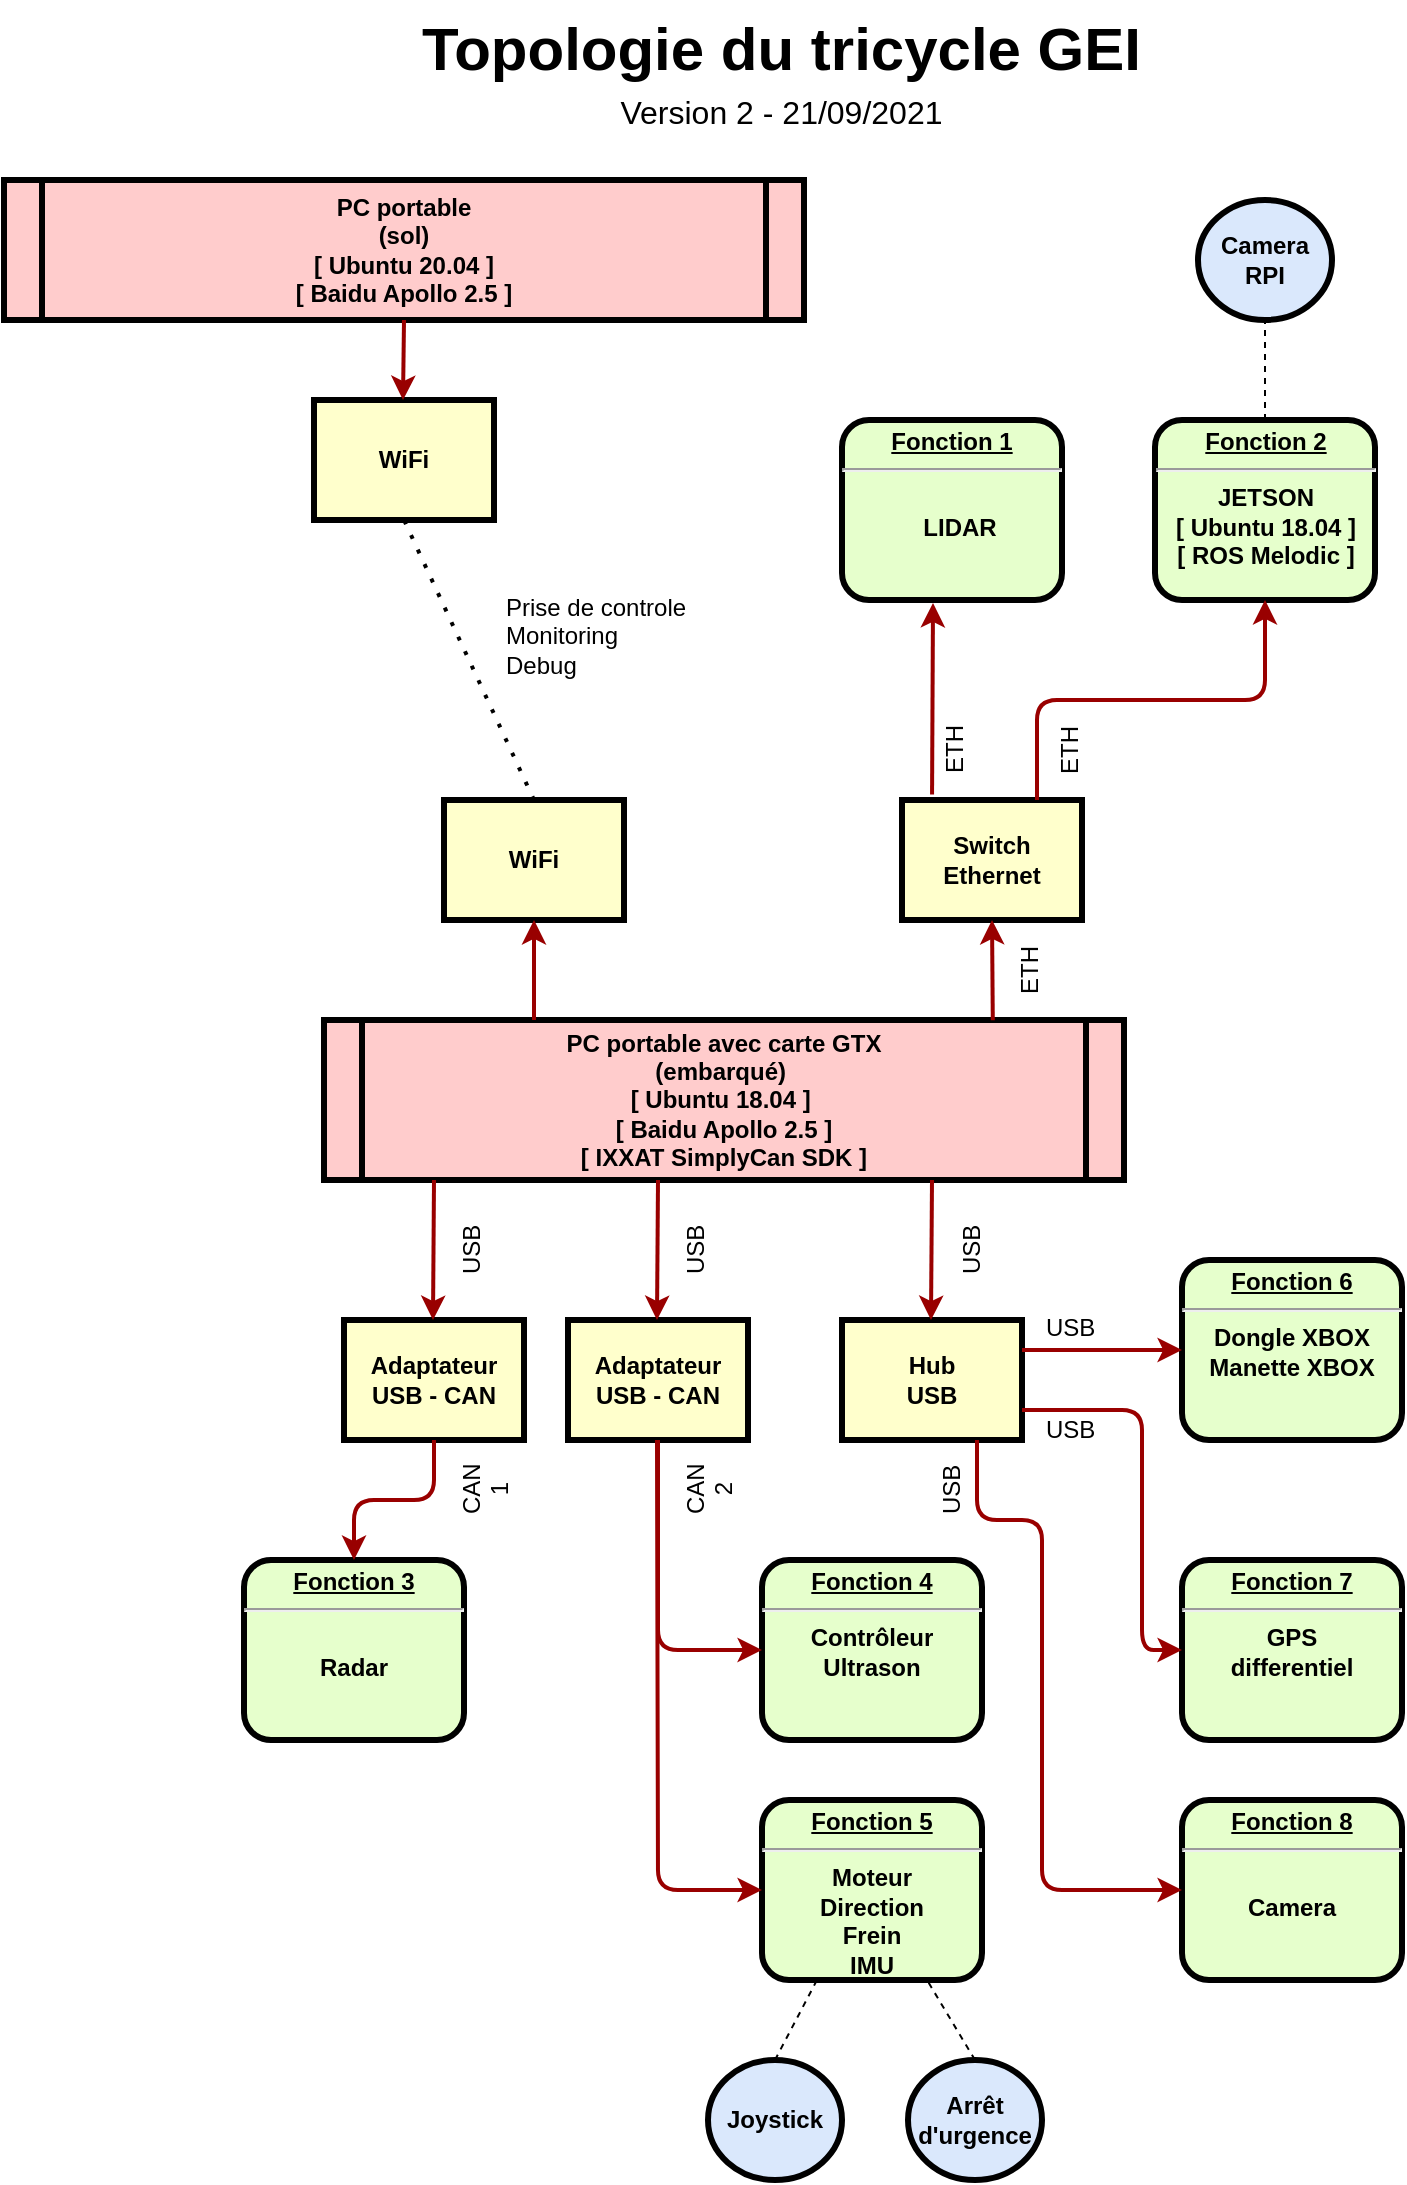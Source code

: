 <mxfile>
    <diagram name="Page-1" id="c7558073-3199-34d8-9f00-42111426c3f3">
        <mxGraphModel dx="457" dy="724" grid="1" gridSize="10" guides="1" tooltips="1" connect="1" arrows="1" fold="1" page="0" pageScale="1" pageWidth="826" pageHeight="1169" background="none" math="0" shadow="0">
            <root>
                <mxCell id="0"/>
                <mxCell id="1" parent="0"/>
                <mxCell id="3" value="Switch Ethernet" style="whiteSpace=wrap;align=center;verticalAlign=middle;fontStyle=1;strokeWidth=3;fillColor=#FFFFCC" vertex="1" parent="1">
                    <mxGeometry x="489" y="430" width="90" height="60" as="geometry"/>
                </mxCell>
                <mxCell id="5" value="PC portable avec carte GTX &#10;(embarqué) &#10;[ Ubuntu 18.04 ] &#10;[ Baidu Apollo 2.5 ]&#10;[ IXXAT SimplyCan SDK ]" style="shape=process;whiteSpace=wrap;align=center;verticalAlign=middle;size=0.048;fontStyle=1;strokeWidth=3;fillColor=#FFCCCC" parent="1" vertex="1">
                    <mxGeometry x="200" y="540" width="400" height="80" as="geometry"/>
                </mxCell>
                <mxCell id="6" value="&lt;p style=&quot;margin: 0px ; margin-top: 4px ; text-align: center ; text-decoration: underline&quot;&gt;&lt;strong&gt;Fonction 1&lt;br&gt;&lt;/strong&gt;&lt;/p&gt;&lt;hr&gt;&lt;p style=&quot;margin: 0px ; margin-left: 8px&quot;&gt;&lt;br&gt;&lt;/p&gt;&lt;p style=&quot;margin: 0px ; margin-left: 8px&quot; align=&quot;center&quot;&gt;LIDAR&lt;br&gt;&lt;/p&gt;" style="verticalAlign=middle;align=center;overflow=fill;fontSize=12;fontFamily=Helvetica;html=1;rounded=1;fontStyle=1;strokeWidth=3;fillColor=#E6FFCC" parent="1" vertex="1">
                    <mxGeometry x="459" y="240" width="110" height="90" as="geometry"/>
                </mxCell>
                <mxCell id="8" value="&lt;p style=&quot;margin: 0px ; margin-top: 4px ; text-align: center ; text-decoration: underline&quot;&gt;&lt;strong&gt;&lt;strong&gt;Fonction 2&lt;/strong&gt;&lt;br&gt;&lt;/strong&gt;&lt;/p&gt;&lt;hr&gt;&lt;div&gt;&lt;span&gt;JETSON&lt;/span&gt;&lt;br&gt;&lt;/div&gt;&lt;div&gt;[ Ubuntu 18.04 ]&lt;br&gt;[ ROS Melodic ]&lt;/div&gt;" style="verticalAlign=middle;align=center;overflow=fill;fontSize=12;fontFamily=Helvetica;html=1;rounded=1;fontStyle=1;strokeWidth=3;fillColor=#E6FFCC" parent="1" vertex="1">
                    <mxGeometry x="615.5" y="240" width="110" height="90" as="geometry"/>
                </mxCell>
                <mxCell id="10" value="&lt;p style=&quot;margin: 0px ; margin-top: 4px ; text-align: center ; text-decoration: underline&quot;&gt;&lt;strong&gt;&lt;strong&gt;Fonction 3&lt;/strong&gt;&lt;/strong&gt;&lt;/p&gt;&lt;hr&gt;&lt;div&gt;&lt;br&gt;&lt;/div&gt;&lt;div&gt;Radar&lt;/div&gt;" style="verticalAlign=middle;align=center;overflow=fill;fontSize=12;fontFamily=Helvetica;html=1;rounded=1;fontStyle=1;strokeWidth=3;fillColor=#E6FFCC" vertex="1" parent="1">
                    <mxGeometry x="160.0" y="810" width="110" height="90" as="geometry"/>
                </mxCell>
                <mxCell id="12" value="Hub&#10; USB" style="whiteSpace=wrap;align=center;verticalAlign=middle;fontStyle=1;strokeWidth=3;fillColor=#FFFFCC" vertex="1" parent="1">
                    <mxGeometry x="459" y="690" width="90" height="60" as="geometry"/>
                </mxCell>
                <mxCell id="14" value="Adaptateur USB - CAN" style="whiteSpace=wrap;align=center;verticalAlign=middle;fontStyle=1;strokeWidth=3;fillColor=#FFFFCC" parent="1" vertex="1">
                    <mxGeometry x="210.0" y="690.0" width="90" height="60" as="geometry"/>
                </mxCell>
                <mxCell id="v6RUtA155Lo1I2qpHWUi-98" value="" style="edgeStyle=elbowEdgeStyle;elbow=horizontal;strokeColor=#990000;strokeWidth=2;entryX=0.5;entryY=0;entryDx=0;entryDy=0;" parent="1" target="14" edge="1">
                    <mxGeometry width="100" height="100" relative="1" as="geometry">
                        <mxPoint x="255" y="620" as="sourcePoint"/>
                        <mxPoint x="254.5" y="676" as="targetPoint"/>
                        <Array as="points">
                            <mxPoint x="254.5" y="645"/>
                        </Array>
                    </mxGeometry>
                </mxCell>
                <mxCell id="v6RUtA155Lo1I2qpHWUi-99" value="USB" style="text;whiteSpace=wrap;html=1;rotation=-90;" vertex="1" parent="1">
                    <mxGeometry x="260" y="640" width="29" height="29" as="geometry"/>
                </mxCell>
                <mxCell id="v6RUtA155Lo1I2qpHWUi-100" value="Adaptateur USB - CAN" style="whiteSpace=wrap;align=center;verticalAlign=middle;fontStyle=1;strokeWidth=3;fillColor=#FFFFCC" vertex="1" parent="1">
                    <mxGeometry x="322" y="690.0" width="90" height="60" as="geometry"/>
                </mxCell>
                <mxCell id="v6RUtA155Lo1I2qpHWUi-101" value="" style="edgeStyle=elbowEdgeStyle;elbow=horizontal;strokeColor=#990000;strokeWidth=2;entryX=0.5;entryY=0;entryDx=0;entryDy=0;" parent="1" target="v6RUtA155Lo1I2qpHWUi-100" edge="1">
                    <mxGeometry width="100" height="100" relative="1" as="geometry">
                        <mxPoint x="367" y="620" as="sourcePoint"/>
                        <mxPoint x="366.5" y="676" as="targetPoint"/>
                        <Array as="points">
                            <mxPoint x="366.5" y="645"/>
                        </Array>
                    </mxGeometry>
                </mxCell>
                <mxCell id="v6RUtA155Lo1I2qpHWUi-102" value="USB" style="text;whiteSpace=wrap;html=1;rotation=-90;" parent="1" vertex="1">
                    <mxGeometry x="372" y="640" width="29" height="29" as="geometry"/>
                </mxCell>
                <mxCell id="v6RUtA155Lo1I2qpHWUi-105" value="" style="strokeColor=#990000;strokeWidth=2;exitX=0.5;exitY=1;exitDx=0;exitDy=0;entryX=0.5;entryY=0;entryDx=0;entryDy=0;edgeStyle=orthogonalEdgeStyle;" parent="1" source="14" target="10" edge="1">
                    <mxGeometry width="100" height="100" relative="1" as="geometry">
                        <mxPoint x="269" y="770" as="sourcePoint"/>
                        <mxPoint x="312.5" y="992.5" as="targetPoint"/>
                    </mxGeometry>
                </mxCell>
                <mxCell id="v6RUtA155Lo1I2qpHWUi-106" value="&lt;p style=&quot;margin: 0px ; margin-top: 4px ; text-align: center ; text-decoration: underline&quot;&gt;&lt;strong&gt;&lt;strong&gt;Fonction 5&lt;/strong&gt;&lt;br&gt;&lt;/strong&gt;&lt;/p&gt;&lt;hr&gt;&lt;div&gt;Moteur&lt;/div&gt;&lt;div&gt;Direction&lt;/div&gt;&lt;div&gt;Frein&lt;/div&gt;&lt;div&gt;IMU&lt;/div&gt;&lt;div&gt;&lt;br&gt;&lt;/div&gt;" style="verticalAlign=middle;align=center;overflow=fill;fontSize=12;fontFamily=Helvetica;html=1;rounded=1;fontStyle=1;strokeWidth=3;fillColor=#E6FFCC" parent="1" vertex="1">
                    <mxGeometry x="419.0" y="930" width="110" height="90" as="geometry"/>
                </mxCell>
                <mxCell id="v6RUtA155Lo1I2qpHWUi-107" value="" style="edgeStyle=elbowEdgeStyle;elbow=horizontal;strokeColor=#990000;strokeWidth=2;entryX=0;entryY=0.5;entryDx=0;entryDy=0;" edge="1" parent="1" target="v6RUtA155Lo1I2qpHWUi-106">
                    <mxGeometry width="100" height="100" relative="1" as="geometry">
                        <mxPoint x="366.5" y="750" as="sourcePoint"/>
                        <mxPoint x="366.5" y="800" as="targetPoint"/>
                        <Array as="points">
                            <mxPoint x="367" y="810"/>
                        </Array>
                    </mxGeometry>
                </mxCell>
                <mxCell id="v6RUtA155Lo1I2qpHWUi-108" value="&lt;p style=&quot;margin: 0px ; margin-top: 4px ; text-align: center ; text-decoration: underline&quot;&gt;&lt;strong&gt;&lt;strong&gt;Fonction 4&lt;/strong&gt;&lt;br&gt;&lt;/strong&gt;&lt;/p&gt;&lt;hr&gt;&lt;div&gt;Contrôleur&lt;/div&gt;&lt;div&gt;Ultrason&lt;br&gt;&lt;/div&gt;" style="verticalAlign=middle;align=center;overflow=fill;fontSize=12;fontFamily=Helvetica;html=1;rounded=1;fontStyle=1;strokeWidth=3;fillColor=#E6FFCC" parent="1" vertex="1">
                    <mxGeometry x="419.0" y="810" width="110" height="90" as="geometry"/>
                </mxCell>
                <mxCell id="v6RUtA155Lo1I2qpHWUi-109" value="" style="edgeStyle=elbowEdgeStyle;elbow=horizontal;strokeColor=#990000;strokeWidth=2;exitX=0.5;exitY=1;exitDx=0;exitDy=0;entryX=0;entryY=0.5;entryDx=0;entryDy=0;" edge="1" parent="1" source="v6RUtA155Lo1I2qpHWUi-100" target="v6RUtA155Lo1I2qpHWUi-108">
                    <mxGeometry width="100" height="100" relative="1" as="geometry">
                        <mxPoint x="366.5" y="870" as="sourcePoint"/>
                        <mxPoint x="366.5" y="920" as="targetPoint"/>
                        <Array as="points">
                            <mxPoint x="367" y="870"/>
                        </Array>
                    </mxGeometry>
                </mxCell>
                <mxCell id="v6RUtA155Lo1I2qpHWUi-110" value="&lt;div align=&quot;center&quot;&gt;CAN&lt;br&gt;1&lt;/div&gt;&lt;div&gt;&lt;br&gt;&lt;/div&gt;" style="text;whiteSpace=wrap;html=1;rotation=-90;" parent="1" vertex="1">
                    <mxGeometry x="260" y="760" width="29" height="29" as="geometry"/>
                </mxCell>
                <mxCell id="v6RUtA155Lo1I2qpHWUi-111" value="&lt;div align=&quot;center&quot;&gt;CAN&lt;/div&gt;&lt;div align=&quot;center&quot;&gt;2&lt;br&gt;&lt;/div&gt;" style="text;whiteSpace=wrap;html=1;rotation=-90;" vertex="1" parent="1">
                    <mxGeometry x="372" y="760" width="29" height="29" as="geometry"/>
                </mxCell>
                <mxCell id="v6RUtA155Lo1I2qpHWUi-112" value="" style="edgeStyle=elbowEdgeStyle;elbow=horizontal;strokeColor=#990000;strokeWidth=2;entryX=0.5;entryY=0;entryDx=0;entryDy=0;" edge="1" parent="1" target="12">
                    <mxGeometry width="100" height="100" relative="1" as="geometry">
                        <mxPoint x="504" y="620" as="sourcePoint"/>
                        <mxPoint x="504" y="690" as="targetPoint"/>
                        <Array as="points">
                            <mxPoint x="503.5" y="645"/>
                        </Array>
                    </mxGeometry>
                </mxCell>
                <mxCell id="v6RUtA155Lo1I2qpHWUi-114" value="USB" style="text;whiteSpace=wrap;html=1;rotation=-90;" vertex="1" parent="1">
                    <mxGeometry x="510" y="640" width="29" height="29" as="geometry"/>
                </mxCell>
                <mxCell id="v6RUtA155Lo1I2qpHWUi-115" value="&lt;p style=&quot;margin: 0px ; margin-top: 4px ; text-align: center ; text-decoration: underline&quot;&gt;&lt;strong&gt;&lt;strong&gt;Fonction 7&lt;/strong&gt;&lt;br&gt;&lt;/strong&gt;&lt;/p&gt;&lt;hr&gt;GPS&lt;br&gt;differentiel&lt;br&gt;&lt;div&gt;&lt;br&gt;&lt;/div&gt;" style="verticalAlign=middle;align=center;overflow=fill;fontSize=12;fontFamily=Helvetica;html=1;rounded=1;fontStyle=1;strokeWidth=3;fillColor=#E6FFCC" vertex="1" parent="1">
                    <mxGeometry x="629" y="810" width="110" height="90" as="geometry"/>
                </mxCell>
                <mxCell id="v6RUtA155Lo1I2qpHWUi-116" value="&lt;p style=&quot;margin: 0px ; margin-top: 4px ; text-align: center ; text-decoration: underline&quot;&gt;&lt;strong&gt;&lt;strong&gt;Fonction 8&lt;/strong&gt;&lt;br&gt;&lt;/strong&gt;&lt;/p&gt;&lt;hr&gt;&lt;div&gt;&lt;br&gt;&lt;/div&gt;&lt;div&gt;Camera&lt;/div&gt;" style="verticalAlign=middle;align=center;overflow=fill;fontSize=12;fontFamily=Helvetica;html=1;rounded=1;fontStyle=1;strokeWidth=3;fillColor=#E6FFCC" vertex="1" parent="1">
                    <mxGeometry x="629" y="930" width="110" height="90" as="geometry"/>
                </mxCell>
                <mxCell id="v6RUtA155Lo1I2qpHWUi-119" value="" style="edgeStyle=elbowEdgeStyle;elbow=horizontal;strokeColor=#990000;strokeWidth=2;entryX=0;entryY=0.5;entryDx=0;entryDy=0;exitX=1;exitY=0.75;exitDx=0;exitDy=0;" edge="1" parent="1" source="12" target="v6RUtA155Lo1I2qpHWUi-115">
                    <mxGeometry width="100" height="100" relative="1" as="geometry">
                        <mxPoint x="579" y="697" as="sourcePoint"/>
                        <mxPoint x="599" y="760" as="targetPoint"/>
                        <Array as="points">
                            <mxPoint x="609" y="780"/>
                        </Array>
                    </mxGeometry>
                </mxCell>
                <mxCell id="v6RUtA155Lo1I2qpHWUi-120" value="" style="elbow=horizontal;strokeColor=#990000;strokeWidth=2;exitX=0.75;exitY=1;exitDx=0;exitDy=0;entryX=0;entryY=0.5;entryDx=0;entryDy=0;edgeStyle=orthogonalEdgeStyle;" edge="1" parent="1" source="12" target="v6RUtA155Lo1I2qpHWUi-116">
                    <mxGeometry width="100" height="100" relative="1" as="geometry">
                        <mxPoint x="585" y="730" as="sourcePoint"/>
                        <mxPoint x="585" y="780" as="targetPoint"/>
                        <Array as="points">
                            <mxPoint x="527" y="790"/>
                            <mxPoint x="559" y="790"/>
                            <mxPoint x="559" y="975"/>
                        </Array>
                    </mxGeometry>
                </mxCell>
                <mxCell id="v6RUtA155Lo1I2qpHWUi-121" value="USB" style="text;whiteSpace=wrap;html=1;rotation=0;" vertex="1" parent="1">
                    <mxGeometry x="559" y="731" width="29" height="29" as="geometry"/>
                </mxCell>
                <mxCell id="v6RUtA155Lo1I2qpHWUi-122" value="USB" style="text;whiteSpace=wrap;html=1;rotation=-90;" vertex="1" parent="1">
                    <mxGeometry x="500" y="760" width="29" height="29" as="geometry"/>
                </mxCell>
                <mxCell id="v6RUtA155Lo1I2qpHWUi-125" value="" style="edgeStyle=elbowEdgeStyle;elbow=horizontal;strokeColor=#990000;strokeWidth=2;entryX=0.5;entryY=1;entryDx=0;entryDy=0;exitX=0.836;exitY=0.001;exitDx=0;exitDy=0;exitPerimeter=0;" edge="1" parent="1" source="5" target="3">
                    <mxGeometry width="100" height="100" relative="1" as="geometry">
                        <mxPoint x="533.5" y="546" as="sourcePoint"/>
                        <mxPoint x="533.5" y="496" as="targetPoint"/>
                    </mxGeometry>
                </mxCell>
                <mxCell id="v6RUtA155Lo1I2qpHWUi-126" value="&lt;div&gt;ETH&lt;/div&gt;" style="text;whiteSpace=wrap;html=1;rotation=-90;" vertex="1" parent="1">
                    <mxGeometry x="539" y="500" width="29" height="29" as="geometry"/>
                </mxCell>
                <mxCell id="v6RUtA155Lo1I2qpHWUi-127" value="" style="edgeStyle=elbowEdgeStyle;elbow=horizontal;strokeColor=#990000;strokeWidth=2;entryX=0.422;entryY=1.016;entryDx=0;entryDy=0;exitX=0.167;exitY=-0.045;exitDx=0;exitDy=0;exitPerimeter=0;entryPerimeter=0;" edge="1" parent="1" source="3" target="6">
                    <mxGeometry width="100" height="100" relative="1" as="geometry">
                        <mxPoint x="504.06" y="421.05" as="sourcePoint"/>
                        <mxPoint x="503.66" y="350" as="targetPoint"/>
                    </mxGeometry>
                </mxCell>
                <mxCell id="v6RUtA155Lo1I2qpHWUi-129" value="" style="strokeColor=#990000;strokeWidth=2;exitX=0.75;exitY=0;exitDx=0;exitDy=0;entryX=0.5;entryY=1;entryDx=0;entryDy=0;edgeStyle=orthogonalEdgeStyle;" parent="1" source="3" target="8" edge="1">
                    <mxGeometry width="100" height="100" relative="1" as="geometry">
                        <mxPoint x="680" y="360" as="sourcePoint"/>
                        <mxPoint x="640.0" y="420" as="targetPoint"/>
                    </mxGeometry>
                </mxCell>
                <mxCell id="v6RUtA155Lo1I2qpHWUi-130" value="&lt;div&gt;ETH&lt;/div&gt;" style="text;whiteSpace=wrap;html=1;rotation=-90;" vertex="1" parent="1">
                    <mxGeometry x="501.5" y="390" width="29" height="29" as="geometry"/>
                </mxCell>
                <mxCell id="v6RUtA155Lo1I2qpHWUi-132" value="&lt;div&gt;ETH&lt;/div&gt;" style="text;whiteSpace=wrap;html=1;rotation=-90;" parent="1" vertex="1">
                    <mxGeometry x="559" y="390" width="29" height="29" as="geometry"/>
                </mxCell>
                <mxCell id="v6RUtA155Lo1I2qpHWUi-134" value="&lt;b&gt;Joystick&lt;/b&gt;" style="ellipse;whiteSpace=wrap;html=1;fillColor=#dae8fc;strokeWidth=3;" parent="1" vertex="1">
                    <mxGeometry x="392" y="1060" width="67" height="60" as="geometry"/>
                </mxCell>
                <mxCell id="v6RUtA155Lo1I2qpHWUi-135" value="&lt;div&gt;&lt;b&gt;Arrêt&lt;/b&gt;&lt;/div&gt;&lt;div&gt;&lt;b&gt;d'urgence&lt;/b&gt;&lt;/div&gt;" style="ellipse;whiteSpace=wrap;html=1;fillColor=#dae8fc;strokeWidth=3;" vertex="1" parent="1">
                    <mxGeometry x="492" y="1060" width="67" height="60" as="geometry"/>
                </mxCell>
                <mxCell id="v6RUtA155Lo1I2qpHWUi-136" value="" style="endArrow=none;dashed=1;html=1;entryX=0.25;entryY=1;entryDx=0;entryDy=0;exitX=0.5;exitY=0;exitDx=0;exitDy=0;" edge="1" parent="1" source="v6RUtA155Lo1I2qpHWUi-134" target="v6RUtA155Lo1I2qpHWUi-106">
                    <mxGeometry width="50" height="50" relative="1" as="geometry">
                        <mxPoint x="362" y="1070" as="sourcePoint"/>
                        <mxPoint x="412" y="1020" as="targetPoint"/>
                    </mxGeometry>
                </mxCell>
                <mxCell id="v6RUtA155Lo1I2qpHWUi-137" value="" style="endArrow=none;dashed=1;html=1;entryX=0.75;entryY=1;entryDx=0;entryDy=0;exitX=0.5;exitY=0;exitDx=0;exitDy=0;" edge="1" parent="1" source="v6RUtA155Lo1I2qpHWUi-135" target="v6RUtA155Lo1I2qpHWUi-106">
                    <mxGeometry width="50" height="50" relative="1" as="geometry">
                        <mxPoint x="460" y="1080" as="sourcePoint"/>
                        <mxPoint x="510" y="1030" as="targetPoint"/>
                    </mxGeometry>
                </mxCell>
                <mxCell id="v6RUtA155Lo1I2qpHWUi-138" value="&lt;b&gt;Camera&lt;br&gt;RPI&lt;/b&gt;" style="ellipse;whiteSpace=wrap;html=1;fillColor=#dae8fc;strokeWidth=3;" parent="1" vertex="1">
                    <mxGeometry x="637" y="130" width="67" height="60" as="geometry"/>
                </mxCell>
                <mxCell id="v6RUtA155Lo1I2qpHWUi-139" value="" style="endArrow=none;dashed=1;html=1;entryX=0.5;entryY=1;entryDx=0;entryDy=0;exitX=0.5;exitY=0;exitDx=0;exitDy=0;" edge="1" parent="1" source="8" target="v6RUtA155Lo1I2qpHWUi-138">
                    <mxGeometry width="50" height="50" relative="1" as="geometry">
                        <mxPoint x="609" y="260" as="sourcePoint"/>
                        <mxPoint x="659" y="210" as="targetPoint"/>
                    </mxGeometry>
                </mxCell>
                <mxCell id="v6RUtA155Lo1I2qpHWUi-141" value="&lt;p style=&quot;margin: 0px ; margin-top: 4px ; text-align: center ; text-decoration: underline&quot;&gt;&lt;strong&gt;&lt;strong&gt;Fonction 6&lt;/strong&gt;&lt;br&gt;&lt;/strong&gt;&lt;/p&gt;&lt;hr&gt;&lt;div&gt;Dongle XBOX&lt;/div&gt;Manette XBOX&lt;br&gt;&lt;div&gt;&lt;br&gt;&lt;/div&gt;" style="verticalAlign=middle;align=center;overflow=fill;fontSize=12;fontFamily=Helvetica;html=1;rounded=1;fontStyle=1;strokeWidth=3;fillColor=#E6FFCC" vertex="1" parent="1">
                    <mxGeometry x="629" y="660" width="110" height="90" as="geometry"/>
                </mxCell>
                <mxCell id="v6RUtA155Lo1I2qpHWUi-142" value="" style="edgeStyle=elbowEdgeStyle;elbow=horizontal;strokeColor=#990000;strokeWidth=2;entryX=0;entryY=0.5;entryDx=0;entryDy=0;exitX=1;exitY=0.25;exitDx=0;exitDy=0;" edge="1" parent="1" source="12" target="v6RUtA155Lo1I2qpHWUi-141">
                    <mxGeometry width="100" height="100" relative="1" as="geometry">
                        <mxPoint x="559" y="745" as="sourcePoint"/>
                        <mxPoint x="639" y="865" as="targetPoint"/>
                        <Array as="points">
                            <mxPoint x="589" y="720"/>
                        </Array>
                    </mxGeometry>
                </mxCell>
                <mxCell id="v6RUtA155Lo1I2qpHWUi-143" value="USB" style="text;whiteSpace=wrap;html=1;rotation=0;" vertex="1" parent="1">
                    <mxGeometry x="559" y="680" width="29" height="29" as="geometry"/>
                </mxCell>
                <mxCell id="v6RUtA155Lo1I2qpHWUi-144" value="WiFi" style="whiteSpace=wrap;align=center;verticalAlign=middle;fontStyle=1;strokeWidth=3;fillColor=#FFFFCC" parent="1" vertex="1">
                    <mxGeometry x="260" y="430" width="90" height="60" as="geometry"/>
                </mxCell>
                <mxCell id="v6RUtA155Lo1I2qpHWUi-145" value="" style="edgeStyle=elbowEdgeStyle;elbow=horizontal;strokeColor=#990000;strokeWidth=2;entryX=0.5;entryY=1;entryDx=0;entryDy=0;" parent="1" edge="1" target="v6RUtA155Lo1I2qpHWUi-144">
                    <mxGeometry width="100" height="100" relative="1" as="geometry">
                        <mxPoint x="305" y="540" as="sourcePoint"/>
                        <mxPoint x="305" y="500" as="targetPoint"/>
                        <Array as="points">
                            <mxPoint x="305" y="520"/>
                        </Array>
                    </mxGeometry>
                </mxCell>
                <mxCell id="v6RUtA155Lo1I2qpHWUi-146" value="PC portable &#10;(sol)&#10;[ Ubuntu 20.04 ]&#10;[ Baidu Apollo 2.5 ]" style="shape=process;whiteSpace=wrap;align=center;verticalAlign=middle;size=0.048;fontStyle=1;strokeWidth=3;fillColor=#FFCCCC" parent="1" vertex="1">
                    <mxGeometry x="40" y="120" width="400" height="70" as="geometry"/>
                </mxCell>
                <mxCell id="v6RUtA155Lo1I2qpHWUi-147" value="WiFi" style="whiteSpace=wrap;align=center;verticalAlign=middle;fontStyle=1;strokeWidth=3;fillColor=#FFFFCC" parent="1" vertex="1">
                    <mxGeometry x="195" y="230" width="90" height="60" as="geometry"/>
                </mxCell>
                <mxCell id="v6RUtA155Lo1I2qpHWUi-148" value="" style="edgeStyle=elbowEdgeStyle;elbow=horizontal;strokeColor=#990000;strokeWidth=2;entryX=0.5;entryY=0;entryDx=0;entryDy=0;exitX=0.5;exitY=1;exitDx=0;exitDy=0;" parent="1" source="v6RUtA155Lo1I2qpHWUi-146" target="v6RUtA155Lo1I2qpHWUi-147" edge="1">
                    <mxGeometry width="100" height="100" relative="1" as="geometry">
                        <mxPoint x="250" y="190" as="sourcePoint"/>
                        <mxPoint x="260" y="210" as="targetPoint"/>
                        <Array as="points">
                            <mxPoint x="239.5" y="214"/>
                        </Array>
                    </mxGeometry>
                </mxCell>
                <mxCell id="v6RUtA155Lo1I2qpHWUi-150" value="" style="endArrow=none;dashed=1;html=1;dashPattern=1 3;strokeWidth=2;entryX=0.5;entryY=1;entryDx=0;entryDy=0;exitX=0.5;exitY=0;exitDx=0;exitDy=0;" parent="1" source="v6RUtA155Lo1I2qpHWUi-144" target="v6RUtA155Lo1I2qpHWUi-147" edge="1">
                    <mxGeometry width="50" height="50" relative="1" as="geometry">
                        <mxPoint x="300" y="450" as="sourcePoint"/>
                        <mxPoint x="350" y="400" as="targetPoint"/>
                    </mxGeometry>
                </mxCell>
                <mxCell id="v6RUtA155Lo1I2qpHWUi-151" value="Prise de controle&lt;br&gt;Monitoring&lt;br&gt;Debug" style="text;whiteSpace=wrap;html=1;rotation=0;" parent="1" vertex="1">
                    <mxGeometry x="289" y="320" width="121" height="70" as="geometry"/>
                </mxCell>
                <mxCell id="v6RUtA155Lo1I2qpHWUi-152" value="&lt;div style=&quot;font-size: 20px&quot; align=&quot;center&quot;&gt;&lt;font style=&quot;font-size: 20px&quot;&gt;&lt;b&gt;&lt;font style=&quot;font-size: 30px&quot;&gt;Topologie du tricycle GEI&lt;/font&gt;&lt;br&gt;&lt;/b&gt;&lt;font style=&quot;font-size: 16px&quot;&gt;Version 2 - 21/09/2021&lt;/font&gt;&lt;b&gt;&lt;br&gt;&lt;/b&gt;&lt;/font&gt;&lt;/div&gt;" style="text;whiteSpace=wrap;html=1;rotation=0;" parent="1" vertex="1">
                    <mxGeometry x="247" y="30" width="390" height="60" as="geometry"/>
                </mxCell>
            </root>
        </mxGraphModel>
    </diagram>
</mxfile>